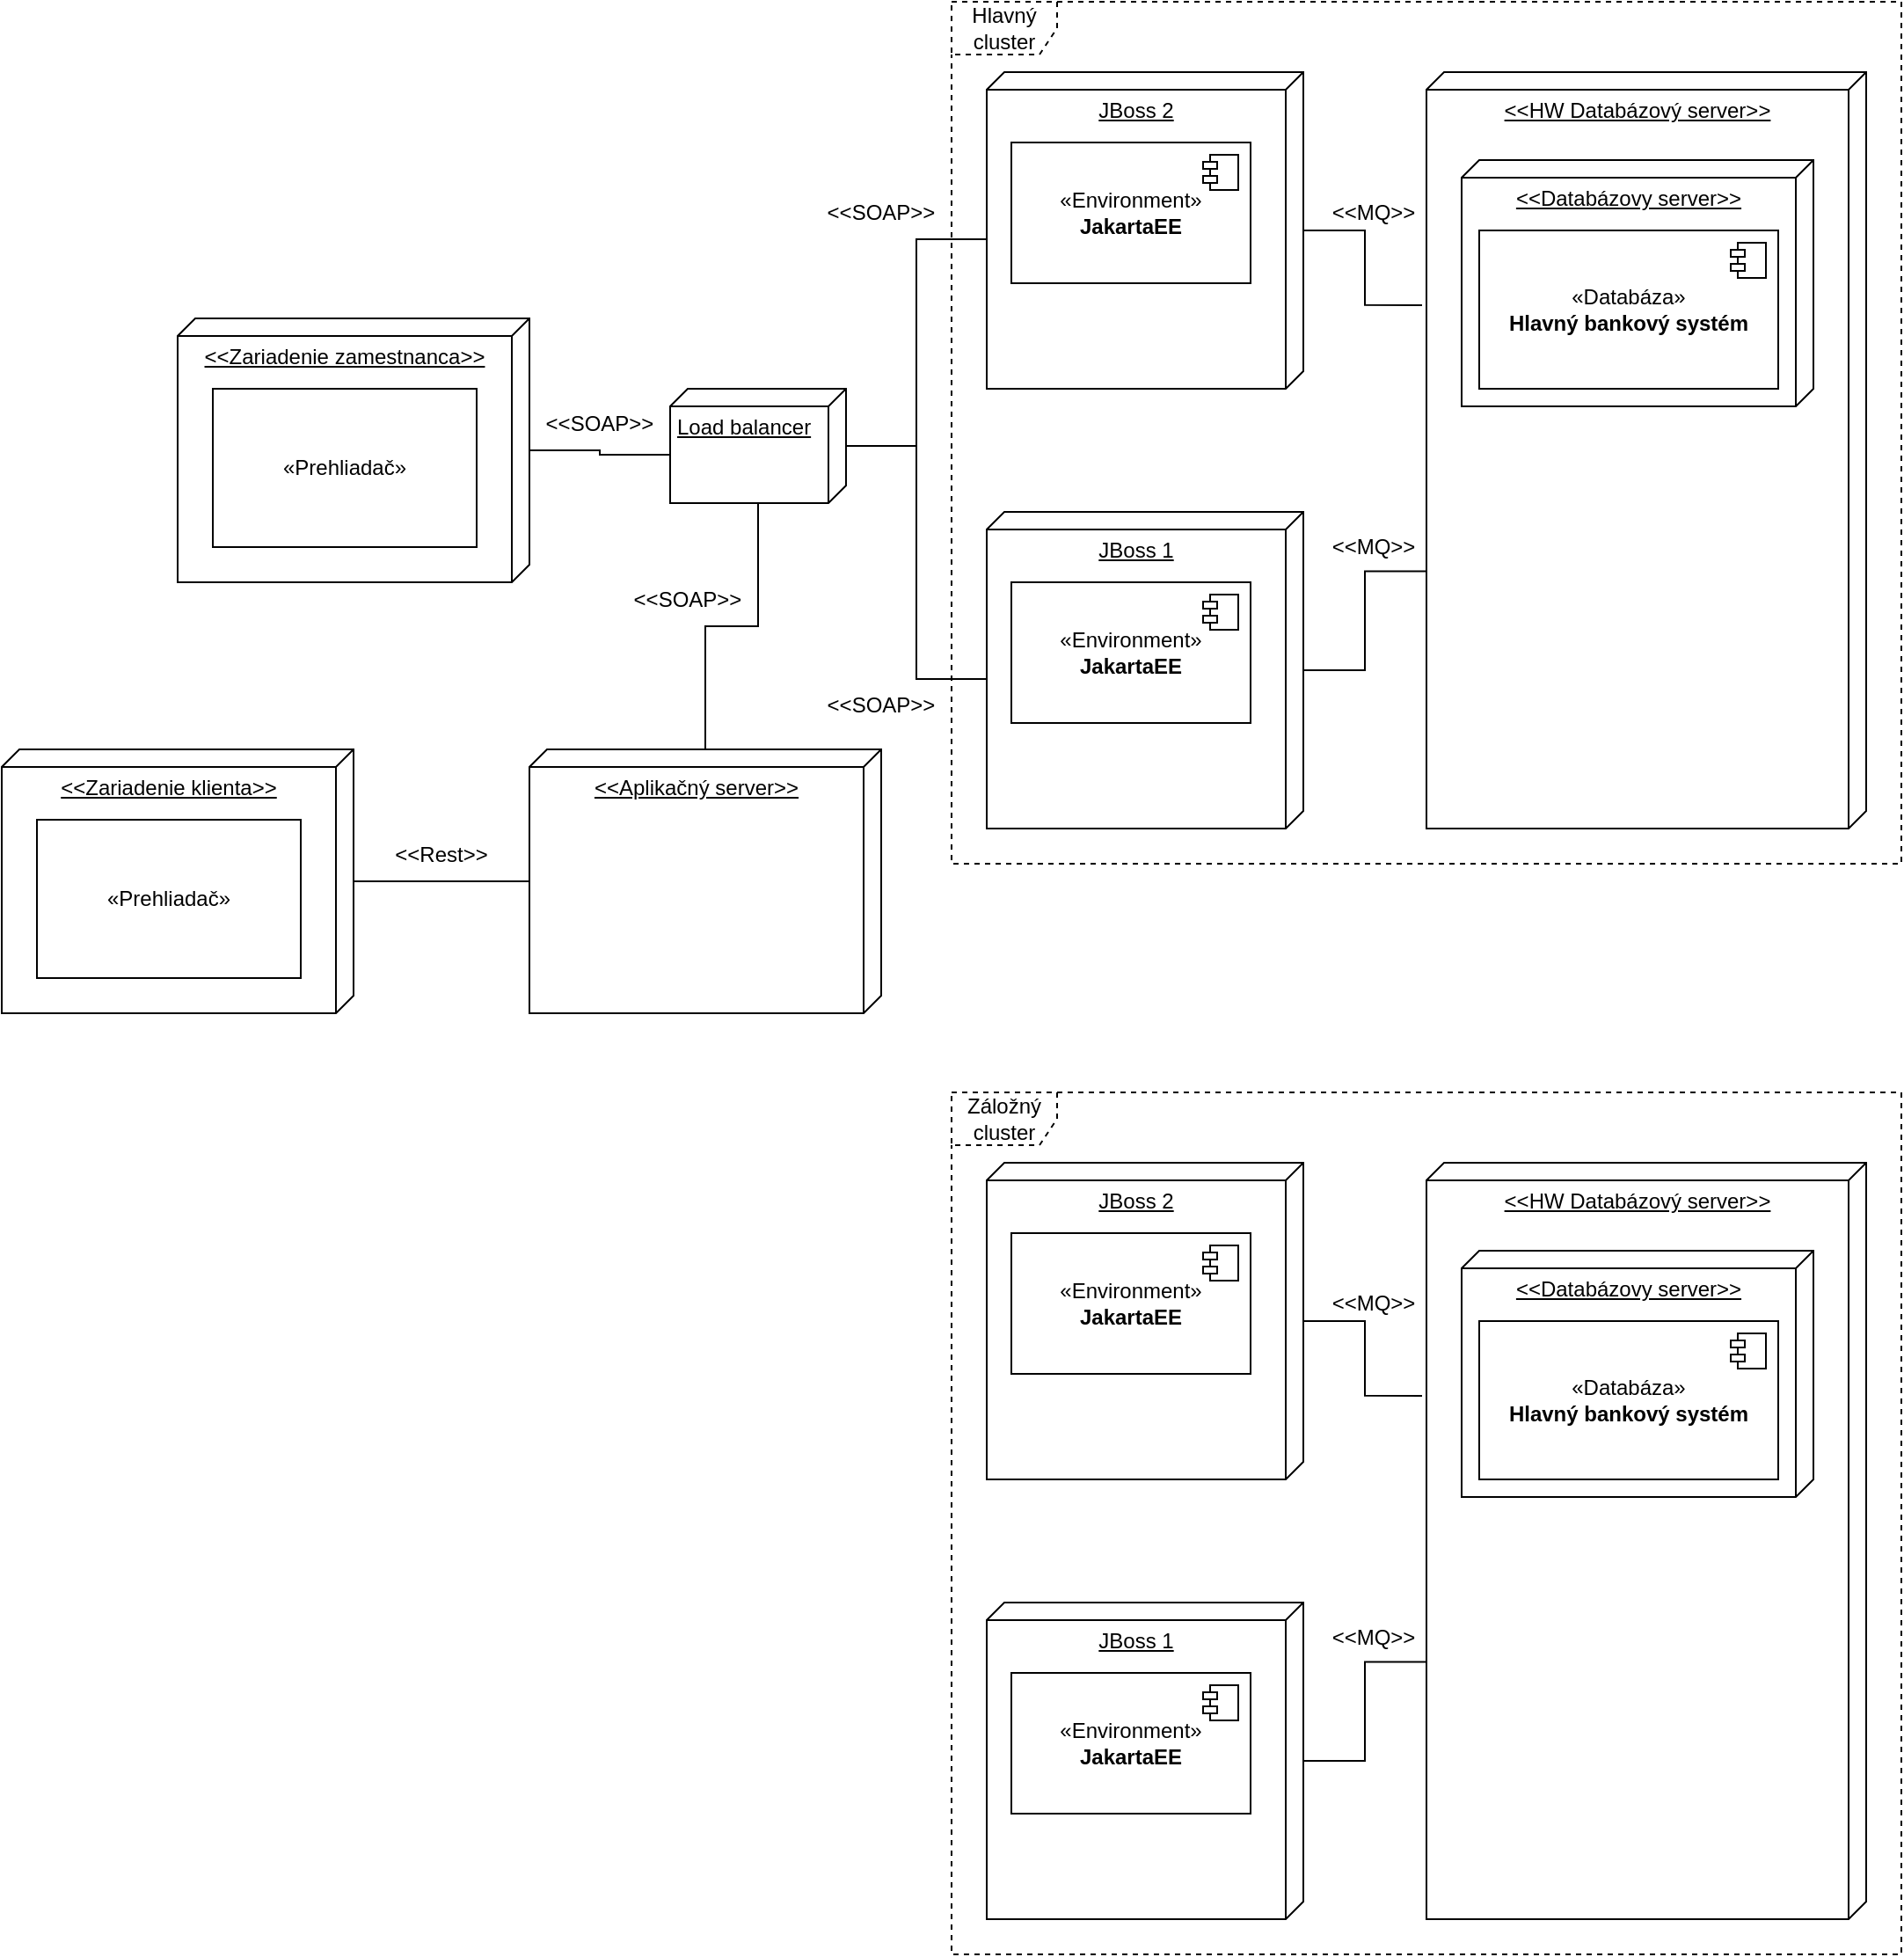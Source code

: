 <mxfile version="28.2.5">
  <diagram name="Page-1" id="uiE4c2LsK8ZdXOrGPtIN">
    <mxGraphModel dx="2430" dy="877" grid="1" gridSize="10" guides="1" tooltips="1" connect="1" arrows="1" fold="1" page="1" pageScale="1" pageWidth="827" pageHeight="1169" math="0" shadow="0">
      <root>
        <mxCell id="0" />
        <mxCell id="1" parent="0" />
        <mxCell id="RWcylNodCYkMwrku70u5-18" style="edgeStyle=orthogonalEdgeStyle;rounded=0;orthogonalLoop=1;jettySize=auto;html=1;endArrow=none;endFill=0;entryX=0.66;entryY=0.991;entryDx=0;entryDy=0;entryPerimeter=0;" parent="1" source="RWcylNodCYkMwrku70u5-1" target="RWcylNodCYkMwrku70u5-3" edge="1">
          <mxGeometry relative="1" as="geometry" />
        </mxCell>
        <mxCell id="RWcylNodCYkMwrku70u5-1" value="JBoss 1" style="verticalAlign=top;align=center;spacingTop=8;spacingLeft=2;spacingRight=12;shape=cube;size=10;direction=south;fontStyle=4;html=1;whiteSpace=wrap;" parent="1" vertex="1">
          <mxGeometry x="310" y="300" width="180" height="180" as="geometry" />
        </mxCell>
        <mxCell id="RWcylNodCYkMwrku70u5-2" value="JBoss 2" style="verticalAlign=top;align=center;spacingTop=8;spacingLeft=2;spacingRight=12;shape=cube;size=10;direction=south;fontStyle=4;html=1;whiteSpace=wrap;" parent="1" vertex="1">
          <mxGeometry x="310" y="50" width="180" height="180" as="geometry" />
        </mxCell>
        <mxCell id="RWcylNodCYkMwrku70u5-3" value="&amp;lt;&amp;lt;HW Databázový server&amp;gt;&amp;gt;" style="verticalAlign=top;align=center;spacingTop=8;spacingLeft=2;spacingRight=12;shape=cube;size=10;direction=south;fontStyle=4;html=1;whiteSpace=wrap;" parent="1" vertex="1">
          <mxGeometry x="560" y="50" width="250" height="430" as="geometry" />
        </mxCell>
        <mxCell id="RWcylNodCYkMwrku70u5-5" value="&amp;lt;&amp;lt;Databázovy server&amp;gt;&amp;gt;" style="verticalAlign=top;align=center;spacingTop=8;spacingLeft=2;spacingRight=12;shape=cube;size=10;direction=south;fontStyle=4;html=1;whiteSpace=wrap;" parent="1" vertex="1">
          <mxGeometry x="580" y="100" width="200" height="140" as="geometry" />
        </mxCell>
        <mxCell id="RWcylNodCYkMwrku70u5-8" value="«Databáza»&lt;br&gt;&lt;b&gt;Hlavný bankový systém&lt;/b&gt;" style="html=1;dropTarget=0;whiteSpace=wrap;" parent="1" vertex="1">
          <mxGeometry x="590" y="140" width="170" height="90" as="geometry" />
        </mxCell>
        <mxCell id="RWcylNodCYkMwrku70u5-9" value="" style="shape=module;jettyWidth=8;jettyHeight=4;" parent="RWcylNodCYkMwrku70u5-8" vertex="1">
          <mxGeometry x="1" width="20" height="20" relative="1" as="geometry">
            <mxPoint x="-27" y="7" as="offset" />
          </mxGeometry>
        </mxCell>
        <mxCell id="v1jmXOaI3oIM4jCo9ueC-17" style="edgeStyle=orthogonalEdgeStyle;rounded=0;orthogonalLoop=1;jettySize=auto;html=1;endArrow=none;endFill=0;" edge="1" parent="1" source="RWcylNodCYkMwrku70u5-11" target="v1jmXOaI3oIM4jCo9ueC-10">
          <mxGeometry relative="1" as="geometry" />
        </mxCell>
        <mxCell id="RWcylNodCYkMwrku70u5-11" value="&amp;lt;&amp;lt;Zariadenie klienta&amp;gt;&amp;gt;" style="verticalAlign=top;align=center;spacingTop=8;spacingLeft=2;spacingRight=12;shape=cube;size=10;direction=south;fontStyle=4;html=1;whiteSpace=wrap;" parent="1" vertex="1">
          <mxGeometry x="-250" y="435" width="200" height="150" as="geometry" />
        </mxCell>
        <mxCell id="RWcylNodCYkMwrku70u5-12" value="«Prehliadač»" style="html=1;dropTarget=0;whiteSpace=wrap;" parent="1" vertex="1">
          <mxGeometry x="-230" y="475" width="150" height="90" as="geometry" />
        </mxCell>
        <mxCell id="RWcylNodCYkMwrku70u5-14" value="&amp;lt;&amp;lt;Zariadenie zamestnanca&amp;gt;&amp;gt;" style="verticalAlign=top;align=center;spacingTop=8;spacingLeft=2;spacingRight=12;shape=cube;size=10;direction=south;fontStyle=4;html=1;whiteSpace=wrap;" parent="1" vertex="1">
          <mxGeometry x="-150" y="190" width="200" height="150" as="geometry" />
        </mxCell>
        <mxCell id="RWcylNodCYkMwrku70u5-15" value="«Prehliadač»" style="html=1;dropTarget=0;whiteSpace=wrap;" parent="1" vertex="1">
          <mxGeometry x="-130" y="230" width="150" height="90" as="geometry" />
        </mxCell>
        <mxCell id="RWcylNodCYkMwrku70u5-19" style="edgeStyle=orthogonalEdgeStyle;rounded=0;orthogonalLoop=1;jettySize=auto;html=1;entryX=0.308;entryY=1.01;entryDx=0;entryDy=0;entryPerimeter=0;endArrow=none;endFill=0;" parent="1" source="RWcylNodCYkMwrku70u5-2" target="RWcylNodCYkMwrku70u5-3" edge="1">
          <mxGeometry relative="1" as="geometry" />
        </mxCell>
        <mxCell id="RWcylNodCYkMwrku70u5-20" value="&amp;lt;&amp;lt;MQ&amp;gt;&amp;gt;" style="text;html=1;strokeColor=none;fillColor=none;align=center;verticalAlign=middle;whiteSpace=wrap;overflow=hidden;" parent="1" vertex="1">
          <mxGeometry x="490" y="120" width="80" height="20" as="geometry" />
        </mxCell>
        <mxCell id="RWcylNodCYkMwrku70u5-21" value="&amp;lt;&amp;lt;MQ&amp;gt;&amp;gt;" style="text;html=1;strokeColor=none;fillColor=none;align=center;verticalAlign=middle;whiteSpace=wrap;overflow=hidden;" parent="1" vertex="1">
          <mxGeometry x="490" y="310" width="80" height="20" as="geometry" />
        </mxCell>
        <mxCell id="v1jmXOaI3oIM4jCo9ueC-5" value="«Environment»&lt;br&gt;&lt;b&gt;JakartaEE&lt;/b&gt;" style="html=1;dropTarget=0;whiteSpace=wrap;" vertex="1" parent="1">
          <mxGeometry x="324" y="90" width="136" height="80" as="geometry" />
        </mxCell>
        <mxCell id="v1jmXOaI3oIM4jCo9ueC-6" value="" style="shape=module;jettyWidth=8;jettyHeight=4;" vertex="1" parent="v1jmXOaI3oIM4jCo9ueC-5">
          <mxGeometry x="1" width="20" height="20" relative="1" as="geometry">
            <mxPoint x="-27" y="7" as="offset" />
          </mxGeometry>
        </mxCell>
        <mxCell id="v1jmXOaI3oIM4jCo9ueC-7" value="«Environment»&lt;br&gt;&lt;b&gt;JakartaEE&lt;/b&gt;" style="html=1;dropTarget=0;whiteSpace=wrap;" vertex="1" parent="1">
          <mxGeometry x="324" y="340" width="136" height="80" as="geometry" />
        </mxCell>
        <mxCell id="v1jmXOaI3oIM4jCo9ueC-8" value="" style="shape=module;jettyWidth=8;jettyHeight=4;" vertex="1" parent="v1jmXOaI3oIM4jCo9ueC-7">
          <mxGeometry x="1" width="20" height="20" relative="1" as="geometry">
            <mxPoint x="-27" y="7" as="offset" />
          </mxGeometry>
        </mxCell>
        <mxCell id="v1jmXOaI3oIM4jCo9ueC-21" style="edgeStyle=orthogonalEdgeStyle;rounded=0;orthogonalLoop=1;jettySize=auto;html=1;endArrow=none;endFill=0;" edge="1" parent="1" source="v1jmXOaI3oIM4jCo9ueC-10" target="v1jmXOaI3oIM4jCo9ueC-12">
          <mxGeometry relative="1" as="geometry" />
        </mxCell>
        <mxCell id="v1jmXOaI3oIM4jCo9ueC-10" value="&amp;lt;&amp;lt;Aplikačný server&amp;gt;&amp;gt;" style="verticalAlign=top;align=center;spacingTop=8;spacingLeft=2;spacingRight=12;shape=cube;size=10;direction=south;fontStyle=4;html=1;whiteSpace=wrap;" vertex="1" parent="1">
          <mxGeometry x="50" y="435" width="200" height="150" as="geometry" />
        </mxCell>
        <mxCell id="v1jmXOaI3oIM4jCo9ueC-12" value="Load balancer" style="verticalAlign=top;align=left;spacingTop=8;spacingLeft=2;spacingRight=12;shape=cube;size=10;direction=south;fontStyle=4;html=1;whiteSpace=wrap;" vertex="1" parent="1">
          <mxGeometry x="130" y="230" width="100" height="65" as="geometry" />
        </mxCell>
        <mxCell id="v1jmXOaI3oIM4jCo9ueC-13" style="edgeStyle=orthogonalEdgeStyle;rounded=0;orthogonalLoop=1;jettySize=auto;html=1;entryX=0;entryY=0;entryDx=95;entryDy=180;entryPerimeter=0;endArrow=none;endFill=0;" edge="1" parent="1" source="v1jmXOaI3oIM4jCo9ueC-12" target="RWcylNodCYkMwrku70u5-2">
          <mxGeometry relative="1" as="geometry" />
        </mxCell>
        <mxCell id="v1jmXOaI3oIM4jCo9ueC-14" style="edgeStyle=orthogonalEdgeStyle;rounded=0;orthogonalLoop=1;jettySize=auto;html=1;entryX=0;entryY=0;entryDx=95;entryDy=180;entryPerimeter=0;endArrow=none;endFill=0;" edge="1" parent="1" source="v1jmXOaI3oIM4jCo9ueC-12" target="RWcylNodCYkMwrku70u5-1">
          <mxGeometry relative="1" as="geometry" />
        </mxCell>
        <mxCell id="v1jmXOaI3oIM4jCo9ueC-15" style="edgeStyle=orthogonalEdgeStyle;rounded=0;orthogonalLoop=1;jettySize=auto;html=1;entryX=0;entryY=0;entryDx=37.5;entryDy=100;entryPerimeter=0;endArrow=none;endFill=0;" edge="1" parent="1" source="RWcylNodCYkMwrku70u5-14" target="v1jmXOaI3oIM4jCo9ueC-12">
          <mxGeometry relative="1" as="geometry" />
        </mxCell>
        <mxCell id="v1jmXOaI3oIM4jCo9ueC-16" value="&amp;lt;&amp;lt;SOAP&amp;gt;&amp;gt;" style="text;html=1;strokeColor=none;fillColor=none;align=center;verticalAlign=middle;whiteSpace=wrap;overflow=hidden;" vertex="1" parent="1">
          <mxGeometry x="50" y="240" width="80" height="20" as="geometry" />
        </mxCell>
        <mxCell id="v1jmXOaI3oIM4jCo9ueC-18" value="&amp;lt;&amp;lt;Rest&amp;gt;&amp;gt;" style="text;html=1;strokeColor=none;fillColor=none;align=center;verticalAlign=middle;whiteSpace=wrap;overflow=hidden;" vertex="1" parent="1">
          <mxGeometry x="-40" y="485" width="80" height="20" as="geometry" />
        </mxCell>
        <mxCell id="v1jmXOaI3oIM4jCo9ueC-22" value="&amp;lt;&amp;lt;SOAP&amp;gt;&amp;gt;" style="text;html=1;strokeColor=none;fillColor=none;align=center;verticalAlign=middle;whiteSpace=wrap;overflow=hidden;" vertex="1" parent="1">
          <mxGeometry x="100" y="340" width="80" height="20" as="geometry" />
        </mxCell>
        <mxCell id="v1jmXOaI3oIM4jCo9ueC-23" value="&amp;lt;&amp;lt;SOAP&amp;gt;&amp;gt;" style="text;html=1;strokeColor=none;fillColor=none;align=center;verticalAlign=middle;whiteSpace=wrap;overflow=hidden;" vertex="1" parent="1">
          <mxGeometry x="210" y="400" width="80" height="20" as="geometry" />
        </mxCell>
        <mxCell id="v1jmXOaI3oIM4jCo9ueC-24" value="&amp;lt;&amp;lt;SOAP&amp;gt;&amp;gt;" style="text;html=1;strokeColor=none;fillColor=none;align=center;verticalAlign=middle;whiteSpace=wrap;overflow=hidden;" vertex="1" parent="1">
          <mxGeometry x="210" y="120" width="80" height="20" as="geometry" />
        </mxCell>
        <mxCell id="v1jmXOaI3oIM4jCo9ueC-26" value="Hlavný cluster" style="shape=umlFrame;whiteSpace=wrap;html=1;pointerEvents=0;dashed=1;" vertex="1" parent="1">
          <mxGeometry x="290" y="10" width="540" height="490" as="geometry" />
        </mxCell>
        <mxCell id="v1jmXOaI3oIM4jCo9ueC-27" style="edgeStyle=orthogonalEdgeStyle;rounded=0;orthogonalLoop=1;jettySize=auto;html=1;endArrow=none;endFill=0;entryX=0.66;entryY=0.991;entryDx=0;entryDy=0;entryPerimeter=0;" edge="1" parent="1" source="v1jmXOaI3oIM4jCo9ueC-28" target="v1jmXOaI3oIM4jCo9ueC-30">
          <mxGeometry relative="1" as="geometry" />
        </mxCell>
        <mxCell id="v1jmXOaI3oIM4jCo9ueC-28" value="JBoss 1" style="verticalAlign=top;align=center;spacingTop=8;spacingLeft=2;spacingRight=12;shape=cube;size=10;direction=south;fontStyle=4;html=1;whiteSpace=wrap;" vertex="1" parent="1">
          <mxGeometry x="310" y="920" width="180" height="180" as="geometry" />
        </mxCell>
        <mxCell id="v1jmXOaI3oIM4jCo9ueC-29" value="JBoss 2" style="verticalAlign=top;align=center;spacingTop=8;spacingLeft=2;spacingRight=12;shape=cube;size=10;direction=south;fontStyle=4;html=1;whiteSpace=wrap;" vertex="1" parent="1">
          <mxGeometry x="310" y="670" width="180" height="180" as="geometry" />
        </mxCell>
        <mxCell id="v1jmXOaI3oIM4jCo9ueC-30" value="&amp;lt;&amp;lt;HW Databázový server&amp;gt;&amp;gt;" style="verticalAlign=top;align=center;spacingTop=8;spacingLeft=2;spacingRight=12;shape=cube;size=10;direction=south;fontStyle=4;html=1;whiteSpace=wrap;" vertex="1" parent="1">
          <mxGeometry x="560" y="670" width="250" height="430" as="geometry" />
        </mxCell>
        <mxCell id="v1jmXOaI3oIM4jCo9ueC-31" value="&amp;lt;&amp;lt;Databázovy server&amp;gt;&amp;gt;" style="verticalAlign=top;align=center;spacingTop=8;spacingLeft=2;spacingRight=12;shape=cube;size=10;direction=south;fontStyle=4;html=1;whiteSpace=wrap;" vertex="1" parent="1">
          <mxGeometry x="580" y="720" width="200" height="140" as="geometry" />
        </mxCell>
        <mxCell id="v1jmXOaI3oIM4jCo9ueC-32" value="«Databáza»&lt;br&gt;&lt;b&gt;Hlavný bankový systém&lt;/b&gt;" style="html=1;dropTarget=0;whiteSpace=wrap;" vertex="1" parent="1">
          <mxGeometry x="590" y="760" width="170" height="90" as="geometry" />
        </mxCell>
        <mxCell id="v1jmXOaI3oIM4jCo9ueC-33" value="" style="shape=module;jettyWidth=8;jettyHeight=4;" vertex="1" parent="v1jmXOaI3oIM4jCo9ueC-32">
          <mxGeometry x="1" width="20" height="20" relative="1" as="geometry">
            <mxPoint x="-27" y="7" as="offset" />
          </mxGeometry>
        </mxCell>
        <mxCell id="v1jmXOaI3oIM4jCo9ueC-34" style="edgeStyle=orthogonalEdgeStyle;rounded=0;orthogonalLoop=1;jettySize=auto;html=1;entryX=0.308;entryY=1.01;entryDx=0;entryDy=0;entryPerimeter=0;endArrow=none;endFill=0;" edge="1" parent="1" source="v1jmXOaI3oIM4jCo9ueC-29" target="v1jmXOaI3oIM4jCo9ueC-30">
          <mxGeometry relative="1" as="geometry" />
        </mxCell>
        <mxCell id="v1jmXOaI3oIM4jCo9ueC-35" value="&amp;lt;&amp;lt;MQ&amp;gt;&amp;gt;" style="text;html=1;strokeColor=none;fillColor=none;align=center;verticalAlign=middle;whiteSpace=wrap;overflow=hidden;" vertex="1" parent="1">
          <mxGeometry x="490" y="740" width="80" height="20" as="geometry" />
        </mxCell>
        <mxCell id="v1jmXOaI3oIM4jCo9ueC-36" value="&amp;lt;&amp;lt;MQ&amp;gt;&amp;gt;" style="text;html=1;strokeColor=none;fillColor=none;align=center;verticalAlign=middle;whiteSpace=wrap;overflow=hidden;" vertex="1" parent="1">
          <mxGeometry x="490" y="930" width="80" height="20" as="geometry" />
        </mxCell>
        <mxCell id="v1jmXOaI3oIM4jCo9ueC-37" value="«Environment»&lt;br&gt;&lt;b&gt;JakartaEE&lt;/b&gt;" style="html=1;dropTarget=0;whiteSpace=wrap;" vertex="1" parent="1">
          <mxGeometry x="324" y="710" width="136" height="80" as="geometry" />
        </mxCell>
        <mxCell id="v1jmXOaI3oIM4jCo9ueC-38" value="" style="shape=module;jettyWidth=8;jettyHeight=4;" vertex="1" parent="v1jmXOaI3oIM4jCo9ueC-37">
          <mxGeometry x="1" width="20" height="20" relative="1" as="geometry">
            <mxPoint x="-27" y="7" as="offset" />
          </mxGeometry>
        </mxCell>
        <mxCell id="v1jmXOaI3oIM4jCo9ueC-39" value="«Environment»&lt;br&gt;&lt;b&gt;JakartaEE&lt;/b&gt;" style="html=1;dropTarget=0;whiteSpace=wrap;" vertex="1" parent="1">
          <mxGeometry x="324" y="960" width="136" height="80" as="geometry" />
        </mxCell>
        <mxCell id="v1jmXOaI3oIM4jCo9ueC-40" value="" style="shape=module;jettyWidth=8;jettyHeight=4;" vertex="1" parent="v1jmXOaI3oIM4jCo9ueC-39">
          <mxGeometry x="1" width="20" height="20" relative="1" as="geometry">
            <mxPoint x="-27" y="7" as="offset" />
          </mxGeometry>
        </mxCell>
        <mxCell id="v1jmXOaI3oIM4jCo9ueC-41" value="Záložný cluster" style="shape=umlFrame;whiteSpace=wrap;html=1;pointerEvents=0;dashed=1;" vertex="1" parent="1">
          <mxGeometry x="290" y="630" width="540" height="490" as="geometry" />
        </mxCell>
      </root>
    </mxGraphModel>
  </diagram>
</mxfile>
